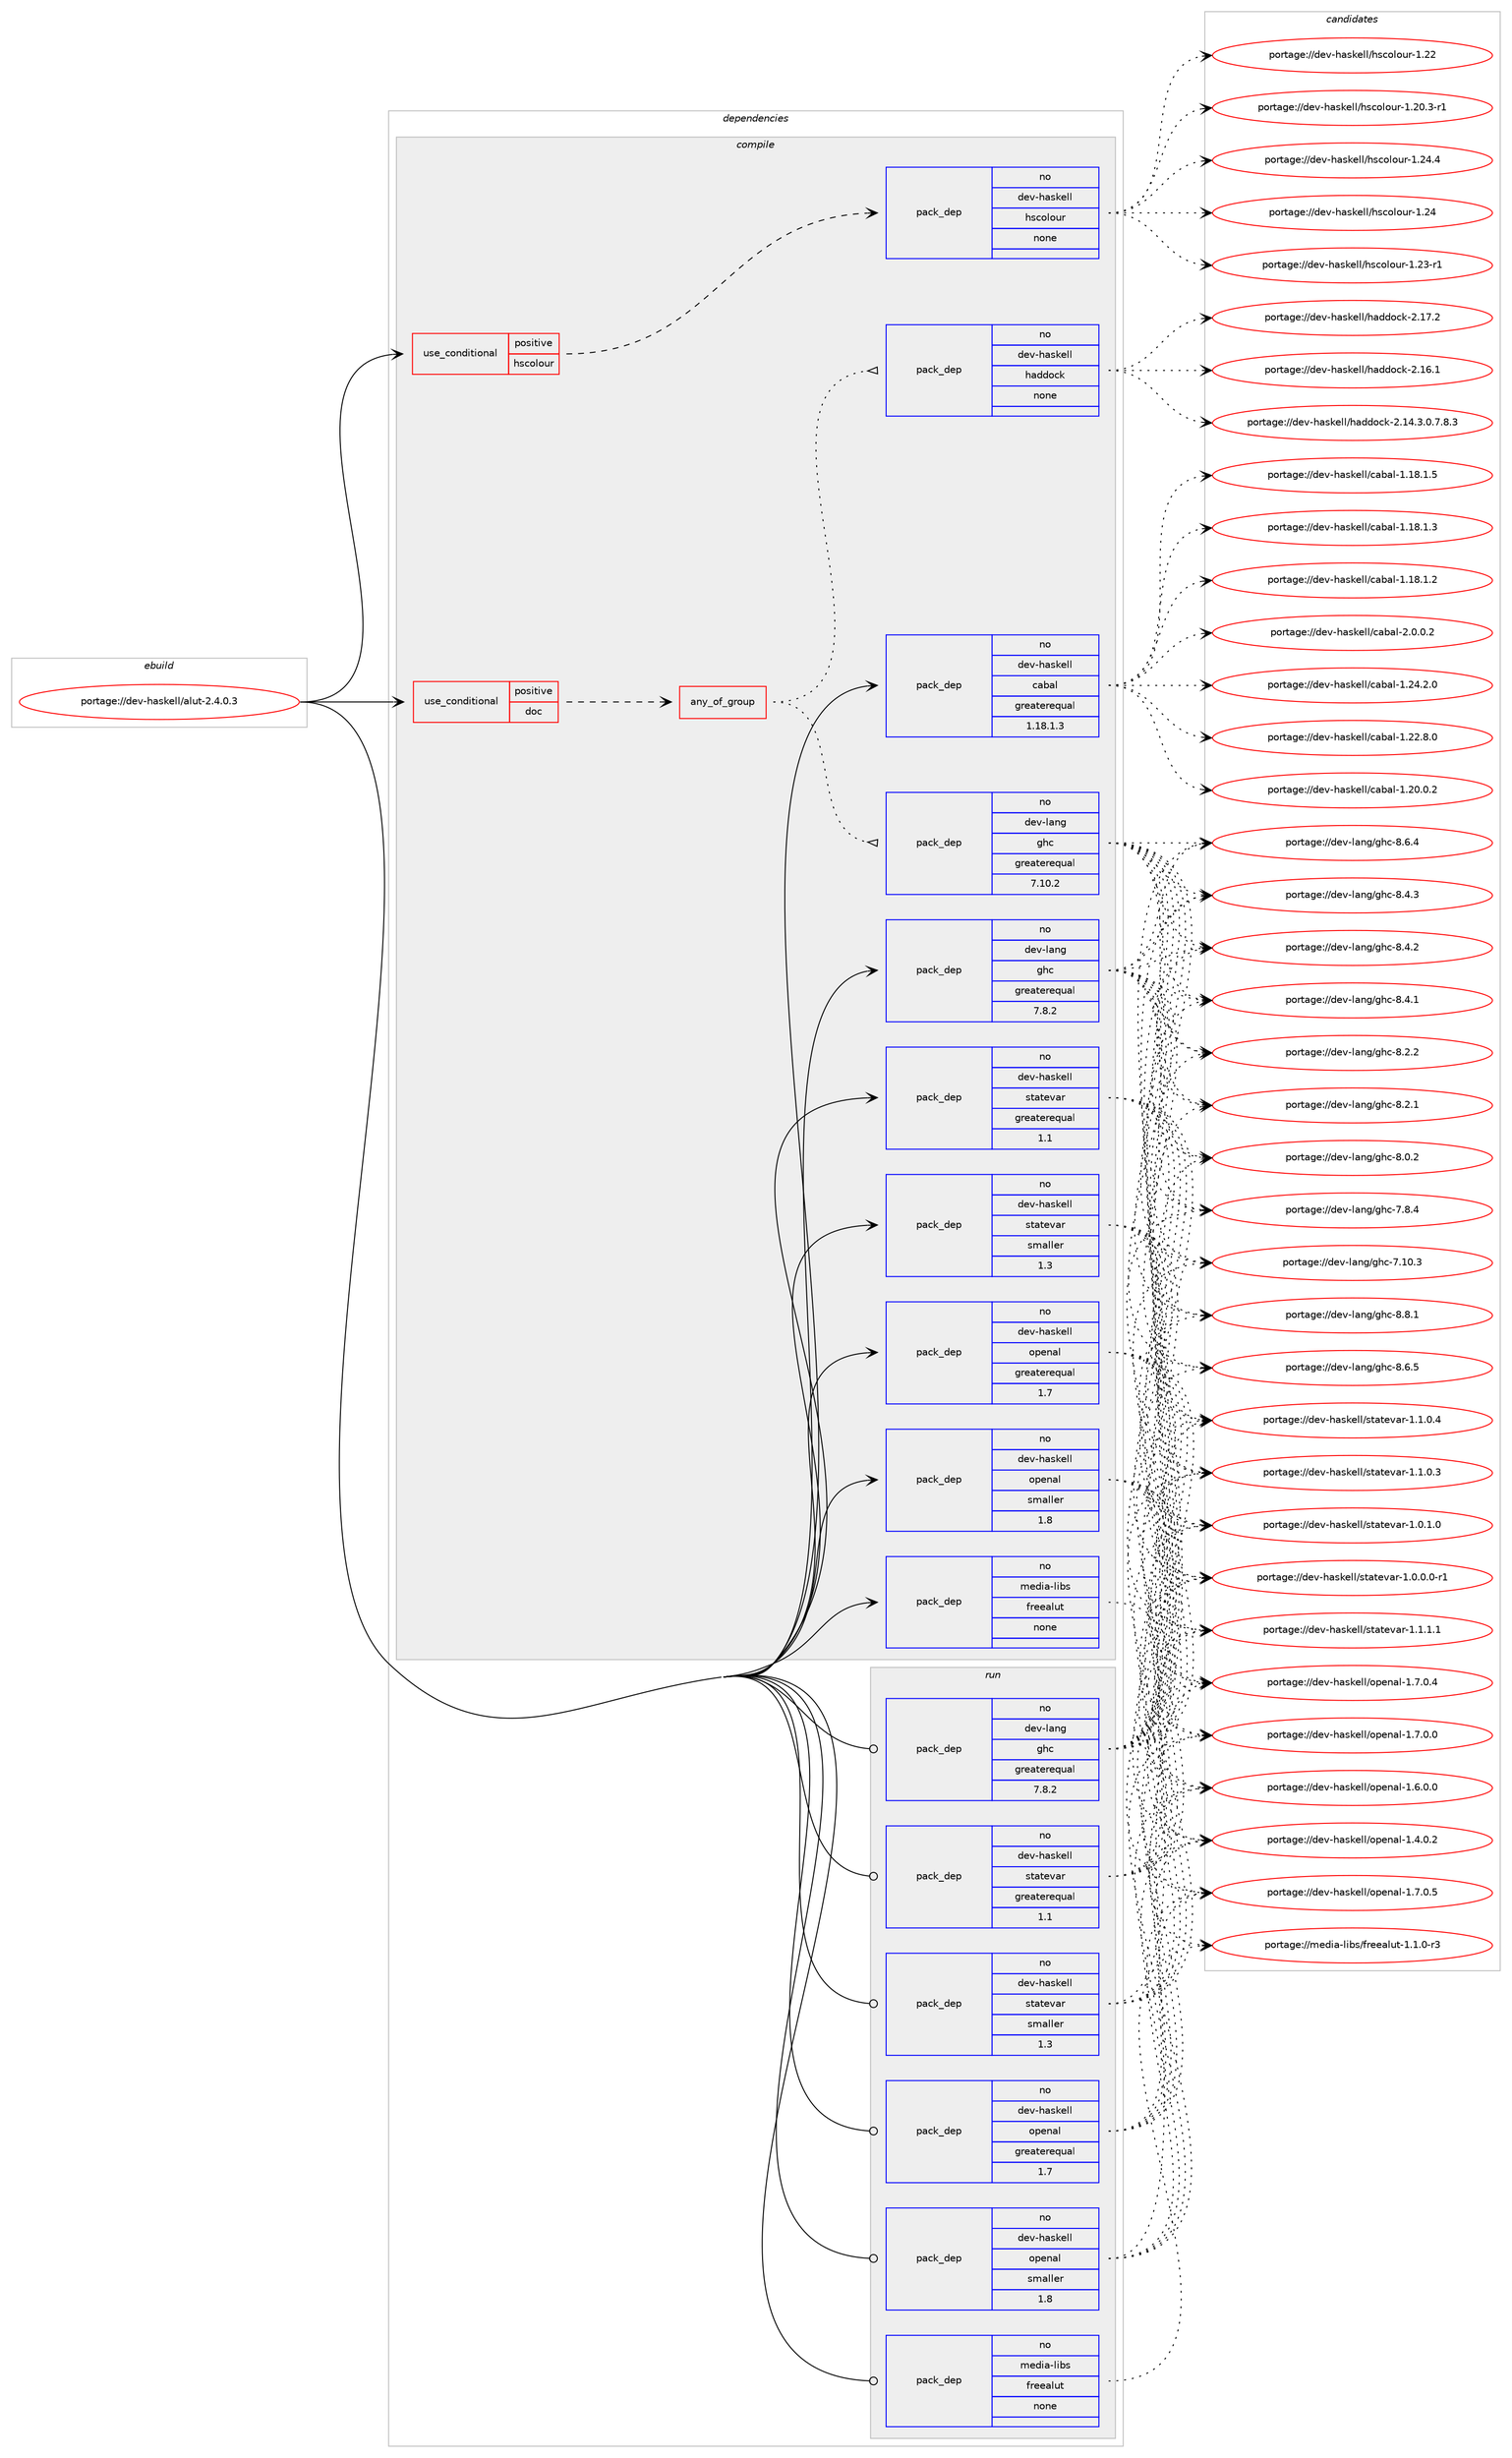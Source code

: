 digraph prolog {

# *************
# Graph options
# *************

newrank=true;
concentrate=true;
compound=true;
graph [rankdir=LR,fontname=Helvetica,fontsize=10,ranksep=1.5];#, ranksep=2.5, nodesep=0.2];
edge  [arrowhead=vee];
node  [fontname=Helvetica,fontsize=10];

# **********
# The ebuild
# **********

subgraph cluster_leftcol {
color=gray;
label=<<i>ebuild</i>>;
id [label="portage://dev-haskell/alut-2.4.0.3", color=red, width=4, href="../dev-haskell/alut-2.4.0.3.svg"];
}

# ****************
# The dependencies
# ****************

subgraph cluster_midcol {
color=gray;
label=<<i>dependencies</i>>;
subgraph cluster_compile {
fillcolor="#eeeeee";
style=filled;
label=<<i>compile</i>>;
subgraph cond135175 {
dependency572672 [label=<<TABLE BORDER="0" CELLBORDER="1" CELLSPACING="0" CELLPADDING="4"><TR><TD ROWSPAN="3" CELLPADDING="10">use_conditional</TD></TR><TR><TD>positive</TD></TR><TR><TD>doc</TD></TR></TABLE>>, shape=none, color=red];
subgraph any6873 {
dependency572673 [label=<<TABLE BORDER="0" CELLBORDER="1" CELLSPACING="0" CELLPADDING="4"><TR><TD CELLPADDING="10">any_of_group</TD></TR></TABLE>>, shape=none, color=red];subgraph pack430387 {
dependency572674 [label=<<TABLE BORDER="0" CELLBORDER="1" CELLSPACING="0" CELLPADDING="4" WIDTH="220"><TR><TD ROWSPAN="6" CELLPADDING="30">pack_dep</TD></TR><TR><TD WIDTH="110">no</TD></TR><TR><TD>dev-haskell</TD></TR><TR><TD>haddock</TD></TR><TR><TD>none</TD></TR><TR><TD></TD></TR></TABLE>>, shape=none, color=blue];
}
dependency572673:e -> dependency572674:w [weight=20,style="dotted",arrowhead="oinv"];
subgraph pack430388 {
dependency572675 [label=<<TABLE BORDER="0" CELLBORDER="1" CELLSPACING="0" CELLPADDING="4" WIDTH="220"><TR><TD ROWSPAN="6" CELLPADDING="30">pack_dep</TD></TR><TR><TD WIDTH="110">no</TD></TR><TR><TD>dev-lang</TD></TR><TR><TD>ghc</TD></TR><TR><TD>greaterequal</TD></TR><TR><TD>7.10.2</TD></TR></TABLE>>, shape=none, color=blue];
}
dependency572673:e -> dependency572675:w [weight=20,style="dotted",arrowhead="oinv"];
}
dependency572672:e -> dependency572673:w [weight=20,style="dashed",arrowhead="vee"];
}
id:e -> dependency572672:w [weight=20,style="solid",arrowhead="vee"];
subgraph cond135176 {
dependency572676 [label=<<TABLE BORDER="0" CELLBORDER="1" CELLSPACING="0" CELLPADDING="4"><TR><TD ROWSPAN="3" CELLPADDING="10">use_conditional</TD></TR><TR><TD>positive</TD></TR><TR><TD>hscolour</TD></TR></TABLE>>, shape=none, color=red];
subgraph pack430389 {
dependency572677 [label=<<TABLE BORDER="0" CELLBORDER="1" CELLSPACING="0" CELLPADDING="4" WIDTH="220"><TR><TD ROWSPAN="6" CELLPADDING="30">pack_dep</TD></TR><TR><TD WIDTH="110">no</TD></TR><TR><TD>dev-haskell</TD></TR><TR><TD>hscolour</TD></TR><TR><TD>none</TD></TR><TR><TD></TD></TR></TABLE>>, shape=none, color=blue];
}
dependency572676:e -> dependency572677:w [weight=20,style="dashed",arrowhead="vee"];
}
id:e -> dependency572676:w [weight=20,style="solid",arrowhead="vee"];
subgraph pack430390 {
dependency572678 [label=<<TABLE BORDER="0" CELLBORDER="1" CELLSPACING="0" CELLPADDING="4" WIDTH="220"><TR><TD ROWSPAN="6" CELLPADDING="30">pack_dep</TD></TR><TR><TD WIDTH="110">no</TD></TR><TR><TD>dev-haskell</TD></TR><TR><TD>cabal</TD></TR><TR><TD>greaterequal</TD></TR><TR><TD>1.18.1.3</TD></TR></TABLE>>, shape=none, color=blue];
}
id:e -> dependency572678:w [weight=20,style="solid",arrowhead="vee"];
subgraph pack430391 {
dependency572679 [label=<<TABLE BORDER="0" CELLBORDER="1" CELLSPACING="0" CELLPADDING="4" WIDTH="220"><TR><TD ROWSPAN="6" CELLPADDING="30">pack_dep</TD></TR><TR><TD WIDTH="110">no</TD></TR><TR><TD>dev-haskell</TD></TR><TR><TD>openal</TD></TR><TR><TD>greaterequal</TD></TR><TR><TD>1.7</TD></TR></TABLE>>, shape=none, color=blue];
}
id:e -> dependency572679:w [weight=20,style="solid",arrowhead="vee"];
subgraph pack430392 {
dependency572680 [label=<<TABLE BORDER="0" CELLBORDER="1" CELLSPACING="0" CELLPADDING="4" WIDTH="220"><TR><TD ROWSPAN="6" CELLPADDING="30">pack_dep</TD></TR><TR><TD WIDTH="110">no</TD></TR><TR><TD>dev-haskell</TD></TR><TR><TD>openal</TD></TR><TR><TD>smaller</TD></TR><TR><TD>1.8</TD></TR></TABLE>>, shape=none, color=blue];
}
id:e -> dependency572680:w [weight=20,style="solid",arrowhead="vee"];
subgraph pack430393 {
dependency572681 [label=<<TABLE BORDER="0" CELLBORDER="1" CELLSPACING="0" CELLPADDING="4" WIDTH="220"><TR><TD ROWSPAN="6" CELLPADDING="30">pack_dep</TD></TR><TR><TD WIDTH="110">no</TD></TR><TR><TD>dev-haskell</TD></TR><TR><TD>statevar</TD></TR><TR><TD>greaterequal</TD></TR><TR><TD>1.1</TD></TR></TABLE>>, shape=none, color=blue];
}
id:e -> dependency572681:w [weight=20,style="solid",arrowhead="vee"];
subgraph pack430394 {
dependency572682 [label=<<TABLE BORDER="0" CELLBORDER="1" CELLSPACING="0" CELLPADDING="4" WIDTH="220"><TR><TD ROWSPAN="6" CELLPADDING="30">pack_dep</TD></TR><TR><TD WIDTH="110">no</TD></TR><TR><TD>dev-haskell</TD></TR><TR><TD>statevar</TD></TR><TR><TD>smaller</TD></TR><TR><TD>1.3</TD></TR></TABLE>>, shape=none, color=blue];
}
id:e -> dependency572682:w [weight=20,style="solid",arrowhead="vee"];
subgraph pack430395 {
dependency572683 [label=<<TABLE BORDER="0" CELLBORDER="1" CELLSPACING="0" CELLPADDING="4" WIDTH="220"><TR><TD ROWSPAN="6" CELLPADDING="30">pack_dep</TD></TR><TR><TD WIDTH="110">no</TD></TR><TR><TD>dev-lang</TD></TR><TR><TD>ghc</TD></TR><TR><TD>greaterequal</TD></TR><TR><TD>7.8.2</TD></TR></TABLE>>, shape=none, color=blue];
}
id:e -> dependency572683:w [weight=20,style="solid",arrowhead="vee"];
subgraph pack430396 {
dependency572684 [label=<<TABLE BORDER="0" CELLBORDER="1" CELLSPACING="0" CELLPADDING="4" WIDTH="220"><TR><TD ROWSPAN="6" CELLPADDING="30">pack_dep</TD></TR><TR><TD WIDTH="110">no</TD></TR><TR><TD>media-libs</TD></TR><TR><TD>freealut</TD></TR><TR><TD>none</TD></TR><TR><TD></TD></TR></TABLE>>, shape=none, color=blue];
}
id:e -> dependency572684:w [weight=20,style="solid",arrowhead="vee"];
}
subgraph cluster_compileandrun {
fillcolor="#eeeeee";
style=filled;
label=<<i>compile and run</i>>;
}
subgraph cluster_run {
fillcolor="#eeeeee";
style=filled;
label=<<i>run</i>>;
subgraph pack430397 {
dependency572685 [label=<<TABLE BORDER="0" CELLBORDER="1" CELLSPACING="0" CELLPADDING="4" WIDTH="220"><TR><TD ROWSPAN="6" CELLPADDING="30">pack_dep</TD></TR><TR><TD WIDTH="110">no</TD></TR><TR><TD>dev-haskell</TD></TR><TR><TD>openal</TD></TR><TR><TD>greaterequal</TD></TR><TR><TD>1.7</TD></TR></TABLE>>, shape=none, color=blue];
}
id:e -> dependency572685:w [weight=20,style="solid",arrowhead="odot"];
subgraph pack430398 {
dependency572686 [label=<<TABLE BORDER="0" CELLBORDER="1" CELLSPACING="0" CELLPADDING="4" WIDTH="220"><TR><TD ROWSPAN="6" CELLPADDING="30">pack_dep</TD></TR><TR><TD WIDTH="110">no</TD></TR><TR><TD>dev-haskell</TD></TR><TR><TD>openal</TD></TR><TR><TD>smaller</TD></TR><TR><TD>1.8</TD></TR></TABLE>>, shape=none, color=blue];
}
id:e -> dependency572686:w [weight=20,style="solid",arrowhead="odot"];
subgraph pack430399 {
dependency572687 [label=<<TABLE BORDER="0" CELLBORDER="1" CELLSPACING="0" CELLPADDING="4" WIDTH="220"><TR><TD ROWSPAN="6" CELLPADDING="30">pack_dep</TD></TR><TR><TD WIDTH="110">no</TD></TR><TR><TD>dev-haskell</TD></TR><TR><TD>statevar</TD></TR><TR><TD>greaterequal</TD></TR><TR><TD>1.1</TD></TR></TABLE>>, shape=none, color=blue];
}
id:e -> dependency572687:w [weight=20,style="solid",arrowhead="odot"];
subgraph pack430400 {
dependency572688 [label=<<TABLE BORDER="0" CELLBORDER="1" CELLSPACING="0" CELLPADDING="4" WIDTH="220"><TR><TD ROWSPAN="6" CELLPADDING="30">pack_dep</TD></TR><TR><TD WIDTH="110">no</TD></TR><TR><TD>dev-haskell</TD></TR><TR><TD>statevar</TD></TR><TR><TD>smaller</TD></TR><TR><TD>1.3</TD></TR></TABLE>>, shape=none, color=blue];
}
id:e -> dependency572688:w [weight=20,style="solid",arrowhead="odot"];
subgraph pack430401 {
dependency572689 [label=<<TABLE BORDER="0" CELLBORDER="1" CELLSPACING="0" CELLPADDING="4" WIDTH="220"><TR><TD ROWSPAN="6" CELLPADDING="30">pack_dep</TD></TR><TR><TD WIDTH="110">no</TD></TR><TR><TD>dev-lang</TD></TR><TR><TD>ghc</TD></TR><TR><TD>greaterequal</TD></TR><TR><TD>7.8.2</TD></TR></TABLE>>, shape=none, color=blue];
}
id:e -> dependency572689:w [weight=20,style="solid",arrowhead="odot"];
subgraph pack430402 {
dependency572690 [label=<<TABLE BORDER="0" CELLBORDER="1" CELLSPACING="0" CELLPADDING="4" WIDTH="220"><TR><TD ROWSPAN="6" CELLPADDING="30">pack_dep</TD></TR><TR><TD WIDTH="110">no</TD></TR><TR><TD>media-libs</TD></TR><TR><TD>freealut</TD></TR><TR><TD>none</TD></TR><TR><TD></TD></TR></TABLE>>, shape=none, color=blue];
}
id:e -> dependency572690:w [weight=20,style="solid",arrowhead="odot"];
}
}

# **************
# The candidates
# **************

subgraph cluster_choices {
rank=same;
color=gray;
label=<<i>candidates</i>>;

subgraph choice430387 {
color=black;
nodesep=1;
choice100101118451049711510710110810847104971001001119910745504649554650 [label="portage://dev-haskell/haddock-2.17.2", color=red, width=4,href="../dev-haskell/haddock-2.17.2.svg"];
choice100101118451049711510710110810847104971001001119910745504649544649 [label="portage://dev-haskell/haddock-2.16.1", color=red, width=4,href="../dev-haskell/haddock-2.16.1.svg"];
choice1001011184510497115107101108108471049710010011199107455046495246514648465546564651 [label="portage://dev-haskell/haddock-2.14.3.0.7.8.3", color=red, width=4,href="../dev-haskell/haddock-2.14.3.0.7.8.3.svg"];
dependency572674:e -> choice100101118451049711510710110810847104971001001119910745504649554650:w [style=dotted,weight="100"];
dependency572674:e -> choice100101118451049711510710110810847104971001001119910745504649544649:w [style=dotted,weight="100"];
dependency572674:e -> choice1001011184510497115107101108108471049710010011199107455046495246514648465546564651:w [style=dotted,weight="100"];
}
subgraph choice430388 {
color=black;
nodesep=1;
choice10010111845108971101034710310499455646564649 [label="portage://dev-lang/ghc-8.8.1", color=red, width=4,href="../dev-lang/ghc-8.8.1.svg"];
choice10010111845108971101034710310499455646544653 [label="portage://dev-lang/ghc-8.6.5", color=red, width=4,href="../dev-lang/ghc-8.6.5.svg"];
choice10010111845108971101034710310499455646544652 [label="portage://dev-lang/ghc-8.6.4", color=red, width=4,href="../dev-lang/ghc-8.6.4.svg"];
choice10010111845108971101034710310499455646524651 [label="portage://dev-lang/ghc-8.4.3", color=red, width=4,href="../dev-lang/ghc-8.4.3.svg"];
choice10010111845108971101034710310499455646524650 [label="portage://dev-lang/ghc-8.4.2", color=red, width=4,href="../dev-lang/ghc-8.4.2.svg"];
choice10010111845108971101034710310499455646524649 [label="portage://dev-lang/ghc-8.4.1", color=red, width=4,href="../dev-lang/ghc-8.4.1.svg"];
choice10010111845108971101034710310499455646504650 [label="portage://dev-lang/ghc-8.2.2", color=red, width=4,href="../dev-lang/ghc-8.2.2.svg"];
choice10010111845108971101034710310499455646504649 [label="portage://dev-lang/ghc-8.2.1", color=red, width=4,href="../dev-lang/ghc-8.2.1.svg"];
choice10010111845108971101034710310499455646484650 [label="portage://dev-lang/ghc-8.0.2", color=red, width=4,href="../dev-lang/ghc-8.0.2.svg"];
choice10010111845108971101034710310499455546564652 [label="portage://dev-lang/ghc-7.8.4", color=red, width=4,href="../dev-lang/ghc-7.8.4.svg"];
choice1001011184510897110103471031049945554649484651 [label="portage://dev-lang/ghc-7.10.3", color=red, width=4,href="../dev-lang/ghc-7.10.3.svg"];
dependency572675:e -> choice10010111845108971101034710310499455646564649:w [style=dotted,weight="100"];
dependency572675:e -> choice10010111845108971101034710310499455646544653:w [style=dotted,weight="100"];
dependency572675:e -> choice10010111845108971101034710310499455646544652:w [style=dotted,weight="100"];
dependency572675:e -> choice10010111845108971101034710310499455646524651:w [style=dotted,weight="100"];
dependency572675:e -> choice10010111845108971101034710310499455646524650:w [style=dotted,weight="100"];
dependency572675:e -> choice10010111845108971101034710310499455646524649:w [style=dotted,weight="100"];
dependency572675:e -> choice10010111845108971101034710310499455646504650:w [style=dotted,weight="100"];
dependency572675:e -> choice10010111845108971101034710310499455646504649:w [style=dotted,weight="100"];
dependency572675:e -> choice10010111845108971101034710310499455646484650:w [style=dotted,weight="100"];
dependency572675:e -> choice10010111845108971101034710310499455546564652:w [style=dotted,weight="100"];
dependency572675:e -> choice1001011184510897110103471031049945554649484651:w [style=dotted,weight="100"];
}
subgraph choice430389 {
color=black;
nodesep=1;
choice1001011184510497115107101108108471041159911110811111711445494650524652 [label="portage://dev-haskell/hscolour-1.24.4", color=red, width=4,href="../dev-haskell/hscolour-1.24.4.svg"];
choice100101118451049711510710110810847104115991111081111171144549465052 [label="portage://dev-haskell/hscolour-1.24", color=red, width=4,href="../dev-haskell/hscolour-1.24.svg"];
choice1001011184510497115107101108108471041159911110811111711445494650514511449 [label="portage://dev-haskell/hscolour-1.23-r1", color=red, width=4,href="../dev-haskell/hscolour-1.23-r1.svg"];
choice100101118451049711510710110810847104115991111081111171144549465050 [label="portage://dev-haskell/hscolour-1.22", color=red, width=4,href="../dev-haskell/hscolour-1.22.svg"];
choice10010111845104971151071011081084710411599111108111117114454946504846514511449 [label="portage://dev-haskell/hscolour-1.20.3-r1", color=red, width=4,href="../dev-haskell/hscolour-1.20.3-r1.svg"];
dependency572677:e -> choice1001011184510497115107101108108471041159911110811111711445494650524652:w [style=dotted,weight="100"];
dependency572677:e -> choice100101118451049711510710110810847104115991111081111171144549465052:w [style=dotted,weight="100"];
dependency572677:e -> choice1001011184510497115107101108108471041159911110811111711445494650514511449:w [style=dotted,weight="100"];
dependency572677:e -> choice100101118451049711510710110810847104115991111081111171144549465050:w [style=dotted,weight="100"];
dependency572677:e -> choice10010111845104971151071011081084710411599111108111117114454946504846514511449:w [style=dotted,weight="100"];
}
subgraph choice430390 {
color=black;
nodesep=1;
choice100101118451049711510710110810847999798971084550464846484650 [label="portage://dev-haskell/cabal-2.0.0.2", color=red, width=4,href="../dev-haskell/cabal-2.0.0.2.svg"];
choice10010111845104971151071011081084799979897108454946505246504648 [label="portage://dev-haskell/cabal-1.24.2.0", color=red, width=4,href="../dev-haskell/cabal-1.24.2.0.svg"];
choice10010111845104971151071011081084799979897108454946505046564648 [label="portage://dev-haskell/cabal-1.22.8.0", color=red, width=4,href="../dev-haskell/cabal-1.22.8.0.svg"];
choice10010111845104971151071011081084799979897108454946504846484650 [label="portage://dev-haskell/cabal-1.20.0.2", color=red, width=4,href="../dev-haskell/cabal-1.20.0.2.svg"];
choice10010111845104971151071011081084799979897108454946495646494653 [label="portage://dev-haskell/cabal-1.18.1.5", color=red, width=4,href="../dev-haskell/cabal-1.18.1.5.svg"];
choice10010111845104971151071011081084799979897108454946495646494651 [label="portage://dev-haskell/cabal-1.18.1.3", color=red, width=4,href="../dev-haskell/cabal-1.18.1.3.svg"];
choice10010111845104971151071011081084799979897108454946495646494650 [label="portage://dev-haskell/cabal-1.18.1.2", color=red, width=4,href="../dev-haskell/cabal-1.18.1.2.svg"];
dependency572678:e -> choice100101118451049711510710110810847999798971084550464846484650:w [style=dotted,weight="100"];
dependency572678:e -> choice10010111845104971151071011081084799979897108454946505246504648:w [style=dotted,weight="100"];
dependency572678:e -> choice10010111845104971151071011081084799979897108454946505046564648:w [style=dotted,weight="100"];
dependency572678:e -> choice10010111845104971151071011081084799979897108454946504846484650:w [style=dotted,weight="100"];
dependency572678:e -> choice10010111845104971151071011081084799979897108454946495646494653:w [style=dotted,weight="100"];
dependency572678:e -> choice10010111845104971151071011081084799979897108454946495646494651:w [style=dotted,weight="100"];
dependency572678:e -> choice10010111845104971151071011081084799979897108454946495646494650:w [style=dotted,weight="100"];
}
subgraph choice430391 {
color=black;
nodesep=1;
choice100101118451049711510710110810847111112101110971084549465546484653 [label="portage://dev-haskell/openal-1.7.0.5", color=red, width=4,href="../dev-haskell/openal-1.7.0.5.svg"];
choice100101118451049711510710110810847111112101110971084549465546484652 [label="portage://dev-haskell/openal-1.7.0.4", color=red, width=4,href="../dev-haskell/openal-1.7.0.4.svg"];
choice100101118451049711510710110810847111112101110971084549465546484648 [label="portage://dev-haskell/openal-1.7.0.0", color=red, width=4,href="../dev-haskell/openal-1.7.0.0.svg"];
choice100101118451049711510710110810847111112101110971084549465446484648 [label="portage://dev-haskell/openal-1.6.0.0", color=red, width=4,href="../dev-haskell/openal-1.6.0.0.svg"];
choice100101118451049711510710110810847111112101110971084549465246484650 [label="portage://dev-haskell/openal-1.4.0.2", color=red, width=4,href="../dev-haskell/openal-1.4.0.2.svg"];
dependency572679:e -> choice100101118451049711510710110810847111112101110971084549465546484653:w [style=dotted,weight="100"];
dependency572679:e -> choice100101118451049711510710110810847111112101110971084549465546484652:w [style=dotted,weight="100"];
dependency572679:e -> choice100101118451049711510710110810847111112101110971084549465546484648:w [style=dotted,weight="100"];
dependency572679:e -> choice100101118451049711510710110810847111112101110971084549465446484648:w [style=dotted,weight="100"];
dependency572679:e -> choice100101118451049711510710110810847111112101110971084549465246484650:w [style=dotted,weight="100"];
}
subgraph choice430392 {
color=black;
nodesep=1;
choice100101118451049711510710110810847111112101110971084549465546484653 [label="portage://dev-haskell/openal-1.7.0.5", color=red, width=4,href="../dev-haskell/openal-1.7.0.5.svg"];
choice100101118451049711510710110810847111112101110971084549465546484652 [label="portage://dev-haskell/openal-1.7.0.4", color=red, width=4,href="../dev-haskell/openal-1.7.0.4.svg"];
choice100101118451049711510710110810847111112101110971084549465546484648 [label="portage://dev-haskell/openal-1.7.0.0", color=red, width=4,href="../dev-haskell/openal-1.7.0.0.svg"];
choice100101118451049711510710110810847111112101110971084549465446484648 [label="portage://dev-haskell/openal-1.6.0.0", color=red, width=4,href="../dev-haskell/openal-1.6.0.0.svg"];
choice100101118451049711510710110810847111112101110971084549465246484650 [label="portage://dev-haskell/openal-1.4.0.2", color=red, width=4,href="../dev-haskell/openal-1.4.0.2.svg"];
dependency572680:e -> choice100101118451049711510710110810847111112101110971084549465546484653:w [style=dotted,weight="100"];
dependency572680:e -> choice100101118451049711510710110810847111112101110971084549465546484652:w [style=dotted,weight="100"];
dependency572680:e -> choice100101118451049711510710110810847111112101110971084549465546484648:w [style=dotted,weight="100"];
dependency572680:e -> choice100101118451049711510710110810847111112101110971084549465446484648:w [style=dotted,weight="100"];
dependency572680:e -> choice100101118451049711510710110810847111112101110971084549465246484650:w [style=dotted,weight="100"];
}
subgraph choice430393 {
color=black;
nodesep=1;
choice10010111845104971151071011081084711511697116101118971144549464946494649 [label="portage://dev-haskell/statevar-1.1.1.1", color=red, width=4,href="../dev-haskell/statevar-1.1.1.1.svg"];
choice10010111845104971151071011081084711511697116101118971144549464946484652 [label="portage://dev-haskell/statevar-1.1.0.4", color=red, width=4,href="../dev-haskell/statevar-1.1.0.4.svg"];
choice10010111845104971151071011081084711511697116101118971144549464946484651 [label="portage://dev-haskell/statevar-1.1.0.3", color=red, width=4,href="../dev-haskell/statevar-1.1.0.3.svg"];
choice10010111845104971151071011081084711511697116101118971144549464846494648 [label="portage://dev-haskell/statevar-1.0.1.0", color=red, width=4,href="../dev-haskell/statevar-1.0.1.0.svg"];
choice100101118451049711510710110810847115116971161011189711445494648464846484511449 [label="portage://dev-haskell/statevar-1.0.0.0-r1", color=red, width=4,href="../dev-haskell/statevar-1.0.0.0-r1.svg"];
dependency572681:e -> choice10010111845104971151071011081084711511697116101118971144549464946494649:w [style=dotted,weight="100"];
dependency572681:e -> choice10010111845104971151071011081084711511697116101118971144549464946484652:w [style=dotted,weight="100"];
dependency572681:e -> choice10010111845104971151071011081084711511697116101118971144549464946484651:w [style=dotted,weight="100"];
dependency572681:e -> choice10010111845104971151071011081084711511697116101118971144549464846494648:w [style=dotted,weight="100"];
dependency572681:e -> choice100101118451049711510710110810847115116971161011189711445494648464846484511449:w [style=dotted,weight="100"];
}
subgraph choice430394 {
color=black;
nodesep=1;
choice10010111845104971151071011081084711511697116101118971144549464946494649 [label="portage://dev-haskell/statevar-1.1.1.1", color=red, width=4,href="../dev-haskell/statevar-1.1.1.1.svg"];
choice10010111845104971151071011081084711511697116101118971144549464946484652 [label="portage://dev-haskell/statevar-1.1.0.4", color=red, width=4,href="../dev-haskell/statevar-1.1.0.4.svg"];
choice10010111845104971151071011081084711511697116101118971144549464946484651 [label="portage://dev-haskell/statevar-1.1.0.3", color=red, width=4,href="../dev-haskell/statevar-1.1.0.3.svg"];
choice10010111845104971151071011081084711511697116101118971144549464846494648 [label="portage://dev-haskell/statevar-1.0.1.0", color=red, width=4,href="../dev-haskell/statevar-1.0.1.0.svg"];
choice100101118451049711510710110810847115116971161011189711445494648464846484511449 [label="portage://dev-haskell/statevar-1.0.0.0-r1", color=red, width=4,href="../dev-haskell/statevar-1.0.0.0-r1.svg"];
dependency572682:e -> choice10010111845104971151071011081084711511697116101118971144549464946494649:w [style=dotted,weight="100"];
dependency572682:e -> choice10010111845104971151071011081084711511697116101118971144549464946484652:w [style=dotted,weight="100"];
dependency572682:e -> choice10010111845104971151071011081084711511697116101118971144549464946484651:w [style=dotted,weight="100"];
dependency572682:e -> choice10010111845104971151071011081084711511697116101118971144549464846494648:w [style=dotted,weight="100"];
dependency572682:e -> choice100101118451049711510710110810847115116971161011189711445494648464846484511449:w [style=dotted,weight="100"];
}
subgraph choice430395 {
color=black;
nodesep=1;
choice10010111845108971101034710310499455646564649 [label="portage://dev-lang/ghc-8.8.1", color=red, width=4,href="../dev-lang/ghc-8.8.1.svg"];
choice10010111845108971101034710310499455646544653 [label="portage://dev-lang/ghc-8.6.5", color=red, width=4,href="../dev-lang/ghc-8.6.5.svg"];
choice10010111845108971101034710310499455646544652 [label="portage://dev-lang/ghc-8.6.4", color=red, width=4,href="../dev-lang/ghc-8.6.4.svg"];
choice10010111845108971101034710310499455646524651 [label="portage://dev-lang/ghc-8.4.3", color=red, width=4,href="../dev-lang/ghc-8.4.3.svg"];
choice10010111845108971101034710310499455646524650 [label="portage://dev-lang/ghc-8.4.2", color=red, width=4,href="../dev-lang/ghc-8.4.2.svg"];
choice10010111845108971101034710310499455646524649 [label="portage://dev-lang/ghc-8.4.1", color=red, width=4,href="../dev-lang/ghc-8.4.1.svg"];
choice10010111845108971101034710310499455646504650 [label="portage://dev-lang/ghc-8.2.2", color=red, width=4,href="../dev-lang/ghc-8.2.2.svg"];
choice10010111845108971101034710310499455646504649 [label="portage://dev-lang/ghc-8.2.1", color=red, width=4,href="../dev-lang/ghc-8.2.1.svg"];
choice10010111845108971101034710310499455646484650 [label="portage://dev-lang/ghc-8.0.2", color=red, width=4,href="../dev-lang/ghc-8.0.2.svg"];
choice10010111845108971101034710310499455546564652 [label="portage://dev-lang/ghc-7.8.4", color=red, width=4,href="../dev-lang/ghc-7.8.4.svg"];
choice1001011184510897110103471031049945554649484651 [label="portage://dev-lang/ghc-7.10.3", color=red, width=4,href="../dev-lang/ghc-7.10.3.svg"];
dependency572683:e -> choice10010111845108971101034710310499455646564649:w [style=dotted,weight="100"];
dependency572683:e -> choice10010111845108971101034710310499455646544653:w [style=dotted,weight="100"];
dependency572683:e -> choice10010111845108971101034710310499455646544652:w [style=dotted,weight="100"];
dependency572683:e -> choice10010111845108971101034710310499455646524651:w [style=dotted,weight="100"];
dependency572683:e -> choice10010111845108971101034710310499455646524650:w [style=dotted,weight="100"];
dependency572683:e -> choice10010111845108971101034710310499455646524649:w [style=dotted,weight="100"];
dependency572683:e -> choice10010111845108971101034710310499455646504650:w [style=dotted,weight="100"];
dependency572683:e -> choice10010111845108971101034710310499455646504649:w [style=dotted,weight="100"];
dependency572683:e -> choice10010111845108971101034710310499455646484650:w [style=dotted,weight="100"];
dependency572683:e -> choice10010111845108971101034710310499455546564652:w [style=dotted,weight="100"];
dependency572683:e -> choice1001011184510897110103471031049945554649484651:w [style=dotted,weight="100"];
}
subgraph choice430396 {
color=black;
nodesep=1;
choice10910110010597451081059811547102114101101971081171164549464946484511451 [label="portage://media-libs/freealut-1.1.0-r3", color=red, width=4,href="../media-libs/freealut-1.1.0-r3.svg"];
dependency572684:e -> choice10910110010597451081059811547102114101101971081171164549464946484511451:w [style=dotted,weight="100"];
}
subgraph choice430397 {
color=black;
nodesep=1;
choice100101118451049711510710110810847111112101110971084549465546484653 [label="portage://dev-haskell/openal-1.7.0.5", color=red, width=4,href="../dev-haskell/openal-1.7.0.5.svg"];
choice100101118451049711510710110810847111112101110971084549465546484652 [label="portage://dev-haskell/openal-1.7.0.4", color=red, width=4,href="../dev-haskell/openal-1.7.0.4.svg"];
choice100101118451049711510710110810847111112101110971084549465546484648 [label="portage://dev-haskell/openal-1.7.0.0", color=red, width=4,href="../dev-haskell/openal-1.7.0.0.svg"];
choice100101118451049711510710110810847111112101110971084549465446484648 [label="portage://dev-haskell/openal-1.6.0.0", color=red, width=4,href="../dev-haskell/openal-1.6.0.0.svg"];
choice100101118451049711510710110810847111112101110971084549465246484650 [label="portage://dev-haskell/openal-1.4.0.2", color=red, width=4,href="../dev-haskell/openal-1.4.0.2.svg"];
dependency572685:e -> choice100101118451049711510710110810847111112101110971084549465546484653:w [style=dotted,weight="100"];
dependency572685:e -> choice100101118451049711510710110810847111112101110971084549465546484652:w [style=dotted,weight="100"];
dependency572685:e -> choice100101118451049711510710110810847111112101110971084549465546484648:w [style=dotted,weight="100"];
dependency572685:e -> choice100101118451049711510710110810847111112101110971084549465446484648:w [style=dotted,weight="100"];
dependency572685:e -> choice100101118451049711510710110810847111112101110971084549465246484650:w [style=dotted,weight="100"];
}
subgraph choice430398 {
color=black;
nodesep=1;
choice100101118451049711510710110810847111112101110971084549465546484653 [label="portage://dev-haskell/openal-1.7.0.5", color=red, width=4,href="../dev-haskell/openal-1.7.0.5.svg"];
choice100101118451049711510710110810847111112101110971084549465546484652 [label="portage://dev-haskell/openal-1.7.0.4", color=red, width=4,href="../dev-haskell/openal-1.7.0.4.svg"];
choice100101118451049711510710110810847111112101110971084549465546484648 [label="portage://dev-haskell/openal-1.7.0.0", color=red, width=4,href="../dev-haskell/openal-1.7.0.0.svg"];
choice100101118451049711510710110810847111112101110971084549465446484648 [label="portage://dev-haskell/openal-1.6.0.0", color=red, width=4,href="../dev-haskell/openal-1.6.0.0.svg"];
choice100101118451049711510710110810847111112101110971084549465246484650 [label="portage://dev-haskell/openal-1.4.0.2", color=red, width=4,href="../dev-haskell/openal-1.4.0.2.svg"];
dependency572686:e -> choice100101118451049711510710110810847111112101110971084549465546484653:w [style=dotted,weight="100"];
dependency572686:e -> choice100101118451049711510710110810847111112101110971084549465546484652:w [style=dotted,weight="100"];
dependency572686:e -> choice100101118451049711510710110810847111112101110971084549465546484648:w [style=dotted,weight="100"];
dependency572686:e -> choice100101118451049711510710110810847111112101110971084549465446484648:w [style=dotted,weight="100"];
dependency572686:e -> choice100101118451049711510710110810847111112101110971084549465246484650:w [style=dotted,weight="100"];
}
subgraph choice430399 {
color=black;
nodesep=1;
choice10010111845104971151071011081084711511697116101118971144549464946494649 [label="portage://dev-haskell/statevar-1.1.1.1", color=red, width=4,href="../dev-haskell/statevar-1.1.1.1.svg"];
choice10010111845104971151071011081084711511697116101118971144549464946484652 [label="portage://dev-haskell/statevar-1.1.0.4", color=red, width=4,href="../dev-haskell/statevar-1.1.0.4.svg"];
choice10010111845104971151071011081084711511697116101118971144549464946484651 [label="portage://dev-haskell/statevar-1.1.0.3", color=red, width=4,href="../dev-haskell/statevar-1.1.0.3.svg"];
choice10010111845104971151071011081084711511697116101118971144549464846494648 [label="portage://dev-haskell/statevar-1.0.1.0", color=red, width=4,href="../dev-haskell/statevar-1.0.1.0.svg"];
choice100101118451049711510710110810847115116971161011189711445494648464846484511449 [label="portage://dev-haskell/statevar-1.0.0.0-r1", color=red, width=4,href="../dev-haskell/statevar-1.0.0.0-r1.svg"];
dependency572687:e -> choice10010111845104971151071011081084711511697116101118971144549464946494649:w [style=dotted,weight="100"];
dependency572687:e -> choice10010111845104971151071011081084711511697116101118971144549464946484652:w [style=dotted,weight="100"];
dependency572687:e -> choice10010111845104971151071011081084711511697116101118971144549464946484651:w [style=dotted,weight="100"];
dependency572687:e -> choice10010111845104971151071011081084711511697116101118971144549464846494648:w [style=dotted,weight="100"];
dependency572687:e -> choice100101118451049711510710110810847115116971161011189711445494648464846484511449:w [style=dotted,weight="100"];
}
subgraph choice430400 {
color=black;
nodesep=1;
choice10010111845104971151071011081084711511697116101118971144549464946494649 [label="portage://dev-haskell/statevar-1.1.1.1", color=red, width=4,href="../dev-haskell/statevar-1.1.1.1.svg"];
choice10010111845104971151071011081084711511697116101118971144549464946484652 [label="portage://dev-haskell/statevar-1.1.0.4", color=red, width=4,href="../dev-haskell/statevar-1.1.0.4.svg"];
choice10010111845104971151071011081084711511697116101118971144549464946484651 [label="portage://dev-haskell/statevar-1.1.0.3", color=red, width=4,href="../dev-haskell/statevar-1.1.0.3.svg"];
choice10010111845104971151071011081084711511697116101118971144549464846494648 [label="portage://dev-haskell/statevar-1.0.1.0", color=red, width=4,href="../dev-haskell/statevar-1.0.1.0.svg"];
choice100101118451049711510710110810847115116971161011189711445494648464846484511449 [label="portage://dev-haskell/statevar-1.0.0.0-r1", color=red, width=4,href="../dev-haskell/statevar-1.0.0.0-r1.svg"];
dependency572688:e -> choice10010111845104971151071011081084711511697116101118971144549464946494649:w [style=dotted,weight="100"];
dependency572688:e -> choice10010111845104971151071011081084711511697116101118971144549464946484652:w [style=dotted,weight="100"];
dependency572688:e -> choice10010111845104971151071011081084711511697116101118971144549464946484651:w [style=dotted,weight="100"];
dependency572688:e -> choice10010111845104971151071011081084711511697116101118971144549464846494648:w [style=dotted,weight="100"];
dependency572688:e -> choice100101118451049711510710110810847115116971161011189711445494648464846484511449:w [style=dotted,weight="100"];
}
subgraph choice430401 {
color=black;
nodesep=1;
choice10010111845108971101034710310499455646564649 [label="portage://dev-lang/ghc-8.8.1", color=red, width=4,href="../dev-lang/ghc-8.8.1.svg"];
choice10010111845108971101034710310499455646544653 [label="portage://dev-lang/ghc-8.6.5", color=red, width=4,href="../dev-lang/ghc-8.6.5.svg"];
choice10010111845108971101034710310499455646544652 [label="portage://dev-lang/ghc-8.6.4", color=red, width=4,href="../dev-lang/ghc-8.6.4.svg"];
choice10010111845108971101034710310499455646524651 [label="portage://dev-lang/ghc-8.4.3", color=red, width=4,href="../dev-lang/ghc-8.4.3.svg"];
choice10010111845108971101034710310499455646524650 [label="portage://dev-lang/ghc-8.4.2", color=red, width=4,href="../dev-lang/ghc-8.4.2.svg"];
choice10010111845108971101034710310499455646524649 [label="portage://dev-lang/ghc-8.4.1", color=red, width=4,href="../dev-lang/ghc-8.4.1.svg"];
choice10010111845108971101034710310499455646504650 [label="portage://dev-lang/ghc-8.2.2", color=red, width=4,href="../dev-lang/ghc-8.2.2.svg"];
choice10010111845108971101034710310499455646504649 [label="portage://dev-lang/ghc-8.2.1", color=red, width=4,href="../dev-lang/ghc-8.2.1.svg"];
choice10010111845108971101034710310499455646484650 [label="portage://dev-lang/ghc-8.0.2", color=red, width=4,href="../dev-lang/ghc-8.0.2.svg"];
choice10010111845108971101034710310499455546564652 [label="portage://dev-lang/ghc-7.8.4", color=red, width=4,href="../dev-lang/ghc-7.8.4.svg"];
choice1001011184510897110103471031049945554649484651 [label="portage://dev-lang/ghc-7.10.3", color=red, width=4,href="../dev-lang/ghc-7.10.3.svg"];
dependency572689:e -> choice10010111845108971101034710310499455646564649:w [style=dotted,weight="100"];
dependency572689:e -> choice10010111845108971101034710310499455646544653:w [style=dotted,weight="100"];
dependency572689:e -> choice10010111845108971101034710310499455646544652:w [style=dotted,weight="100"];
dependency572689:e -> choice10010111845108971101034710310499455646524651:w [style=dotted,weight="100"];
dependency572689:e -> choice10010111845108971101034710310499455646524650:w [style=dotted,weight="100"];
dependency572689:e -> choice10010111845108971101034710310499455646524649:w [style=dotted,weight="100"];
dependency572689:e -> choice10010111845108971101034710310499455646504650:w [style=dotted,weight="100"];
dependency572689:e -> choice10010111845108971101034710310499455646504649:w [style=dotted,weight="100"];
dependency572689:e -> choice10010111845108971101034710310499455646484650:w [style=dotted,weight="100"];
dependency572689:e -> choice10010111845108971101034710310499455546564652:w [style=dotted,weight="100"];
dependency572689:e -> choice1001011184510897110103471031049945554649484651:w [style=dotted,weight="100"];
}
subgraph choice430402 {
color=black;
nodesep=1;
choice10910110010597451081059811547102114101101971081171164549464946484511451 [label="portage://media-libs/freealut-1.1.0-r3", color=red, width=4,href="../media-libs/freealut-1.1.0-r3.svg"];
dependency572690:e -> choice10910110010597451081059811547102114101101971081171164549464946484511451:w [style=dotted,weight="100"];
}
}

}
